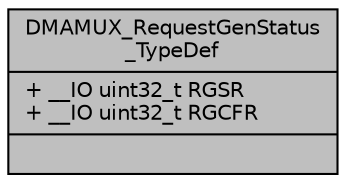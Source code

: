 digraph "DMAMUX_RequestGenStatus_TypeDef"
{
 // LATEX_PDF_SIZE
  edge [fontname="Helvetica",fontsize="10",labelfontname="Helvetica",labelfontsize="10"];
  node [fontname="Helvetica",fontsize="10",shape=record];
  Node1 [label="{DMAMUX_RequestGenStatus\l_TypeDef\n|+ __IO uint32_t RGSR\l+ __IO uint32_t RGCFR\l|}",height=0.2,width=0.4,color="black", fillcolor="grey75", style="filled", fontcolor="black",tooltip=" "];
}
